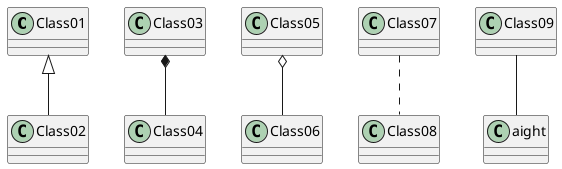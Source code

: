 @startuml test
Class01 <|-- Class02
Class03 *-- Class04
Class05 o-- Class06
Class07 .. Class08
Class09 -- aight
@enduml
